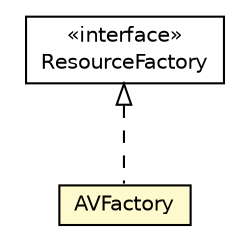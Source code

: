 #!/usr/local/bin/dot
#
# Class diagram 
# Generated by UMLGraph version R5_6-24-gf6e263 (http://www.umlgraph.org/)
#

digraph G {
	edge [fontname="Helvetica",fontsize=10,labelfontname="Helvetica",labelfontsize=10];
	node [fontname="Helvetica",fontsize=10,shape=plaintext];
	nodesep=0.25;
	ranksep=0.5;
	// org.universAAL.ontology.AVFactory
	c41471 [label=<<table title="org.universAAL.ontology.AVFactory" border="0" cellborder="1" cellspacing="0" cellpadding="2" port="p" bgcolor="lemonChiffon" href="./AVFactory.html">
		<tr><td><table border="0" cellspacing="0" cellpadding="1">
<tr><td align="center" balign="center"> AVFactory </td></tr>
		</table></td></tr>
		</table>>, URL="./AVFactory.html", fontname="Helvetica", fontcolor="black", fontsize=10.0];
	//org.universAAL.ontology.AVFactory implements org.universAAL.middleware.rdf.ResourceFactory
	c42031:p -> c41471:p [dir=back,arrowtail=empty,style=dashed];
	// org.universAAL.middleware.rdf.ResourceFactory
	c42031 [label=<<table title="org.universAAL.middleware.rdf.ResourceFactory" border="0" cellborder="1" cellspacing="0" cellpadding="2" port="p" href="http://java.sun.com/j2se/1.4.2/docs/api/org/universAAL/middleware/rdf/ResourceFactory.html">
		<tr><td><table border="0" cellspacing="0" cellpadding="1">
<tr><td align="center" balign="center"> &#171;interface&#187; </td></tr>
<tr><td align="center" balign="center"> ResourceFactory </td></tr>
		</table></td></tr>
		</table>>, URL="http://java.sun.com/j2se/1.4.2/docs/api/org/universAAL/middleware/rdf/ResourceFactory.html", fontname="Helvetica", fontcolor="black", fontsize=10.0];
}

